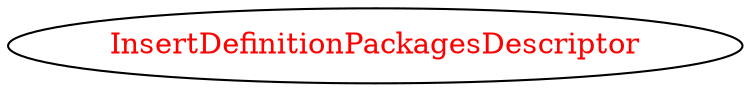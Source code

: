 digraph dependencyGraph {
 concentrate=true;
 ranksep="2.0";
 rankdir="LR"; 
 splines="ortho";
"InsertDefinitionPackagesDescriptor" [fontcolor="red"];
}